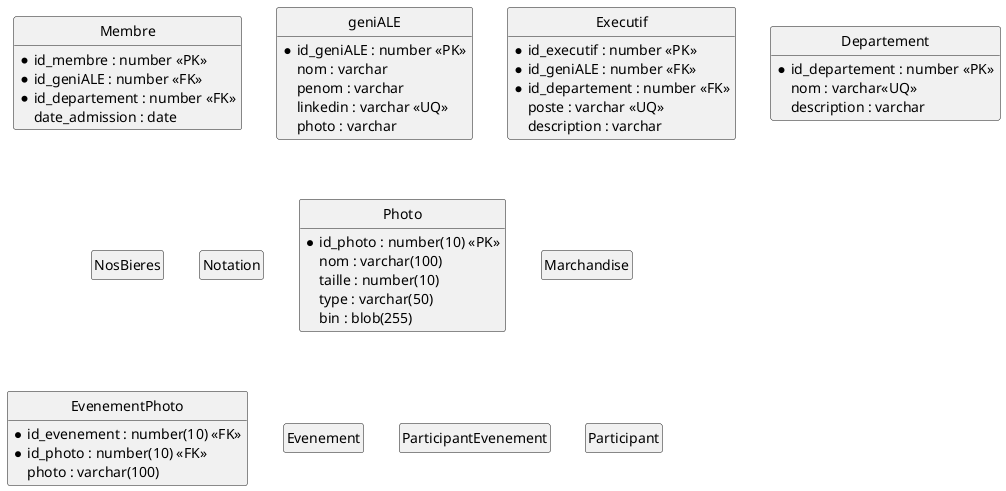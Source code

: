 @startuml MLD-DataBase
skinparam style strictuml
skinparam packageStyle rect
skinparam defaultfontname xkcd Script
hide empty members

entity Membre{
    * id_membre : number <<PK>>
    * id_geniALE : number <<FK>>
    * id_departement : number <<FK>>
    date_admission : date
}

entity geniALE{
    * id_geniALE : number <<PK>>
    nom : varchar
    penom : varchar
    linkedin : varchar <<UQ>>
    photo : varchar
}

entity Executif{
    * id_executif : number <<PK>>
    * id_geniALE : number <<FK>>
    * id_departement : number <<FK>>
    poste : varchar <<UQ>>
    description : varchar  
}
entity Departement{
    * id_departement : number <<PK>>
    nom : varchar<<UQ>>
    description : varchar
}
entity NosBieres{
}

entity Notation{
}

entity Photo{
    * id_photo : number(10) <<PK>>
    nom : varchar(100)
    taille : number(10)
    type : varchar(50)
    bin : blob(255)
}

entity Marchandise{
}

entity EvenementPhoto{
    * id_evenement : number(10) <<FK>>
    * id_photo : number(10) <<FK>>
    photo : varchar(100)
}

entity Evenement{
}

entity ParticipantEvenement{
}

entity Participant{
}







@enduml